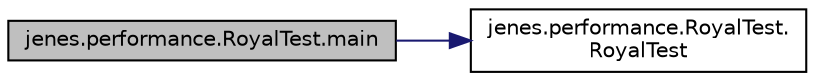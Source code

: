 digraph "jenes.performance.RoyalTest.main"
{
  edge [fontname="Helvetica",fontsize="10",labelfontname="Helvetica",labelfontsize="10"];
  node [fontname="Helvetica",fontsize="10",shape=record];
  rankdir="LR";
  Node1 [label="jenes.performance.RoyalTest.main",height=0.2,width=0.4,color="black", fillcolor="grey75", style="filled" fontcolor="black"];
  Node1 -> Node2 [color="midnightblue",fontsize="10",style="solid",fontname="Helvetica"];
  Node2 [label="jenes.performance.RoyalTest.\lRoyalTest",height=0.2,width=0.4,color="black", fillcolor="white", style="filled",URL="$classjenes_1_1performance_1_1_royal_test.html#a07b3000deb54543974d475d6acf38243"];
}
